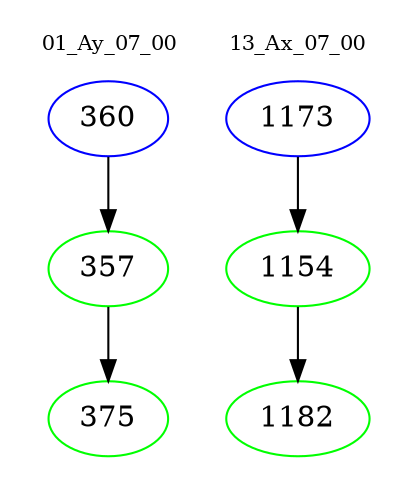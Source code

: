 digraph{
subgraph cluster_0 {
color = white
label = "01_Ay_07_00";
fontsize=10;
T0_360 [label="360", color="blue"]
T0_360 -> T0_357 [color="black"]
T0_357 [label="357", color="green"]
T0_357 -> T0_375 [color="black"]
T0_375 [label="375", color="green"]
}
subgraph cluster_1 {
color = white
label = "13_Ax_07_00";
fontsize=10;
T1_1173 [label="1173", color="blue"]
T1_1173 -> T1_1154 [color="black"]
T1_1154 [label="1154", color="green"]
T1_1154 -> T1_1182 [color="black"]
T1_1182 [label="1182", color="green"]
}
}
